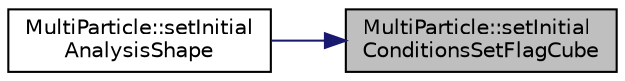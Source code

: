 digraph "MultiParticle::setInitialConditionsSetFlagCube"
{
 // LATEX_PDF_SIZE
  edge [fontname="Helvetica",fontsize="10",labelfontname="Helvetica",labelfontsize="10"];
  node [fontname="Helvetica",fontsize="10",shape=record];
  rankdir="RL";
  Node1 [label="MultiParticle::setInitial\lConditionsSetFlagCube",height=0.2,width=0.4,color="black", fillcolor="grey75", style="filled", fontcolor="black",tooltip="粒子のFlagを代入する"];
  Node1 -> Node2 [dir="back",color="midnightblue",fontsize="10",style="solid"];
  Node2 [label="MultiParticle::setInitial\lAnalysisShape",height=0.2,width=0.4,color="black", fillcolor="white", style="filled",URL="$classMultiParticle.html#a640a6b12bc2ffcfc31f8d87f4c7da574",tooltip="set particle and flag depend shape"];
}
